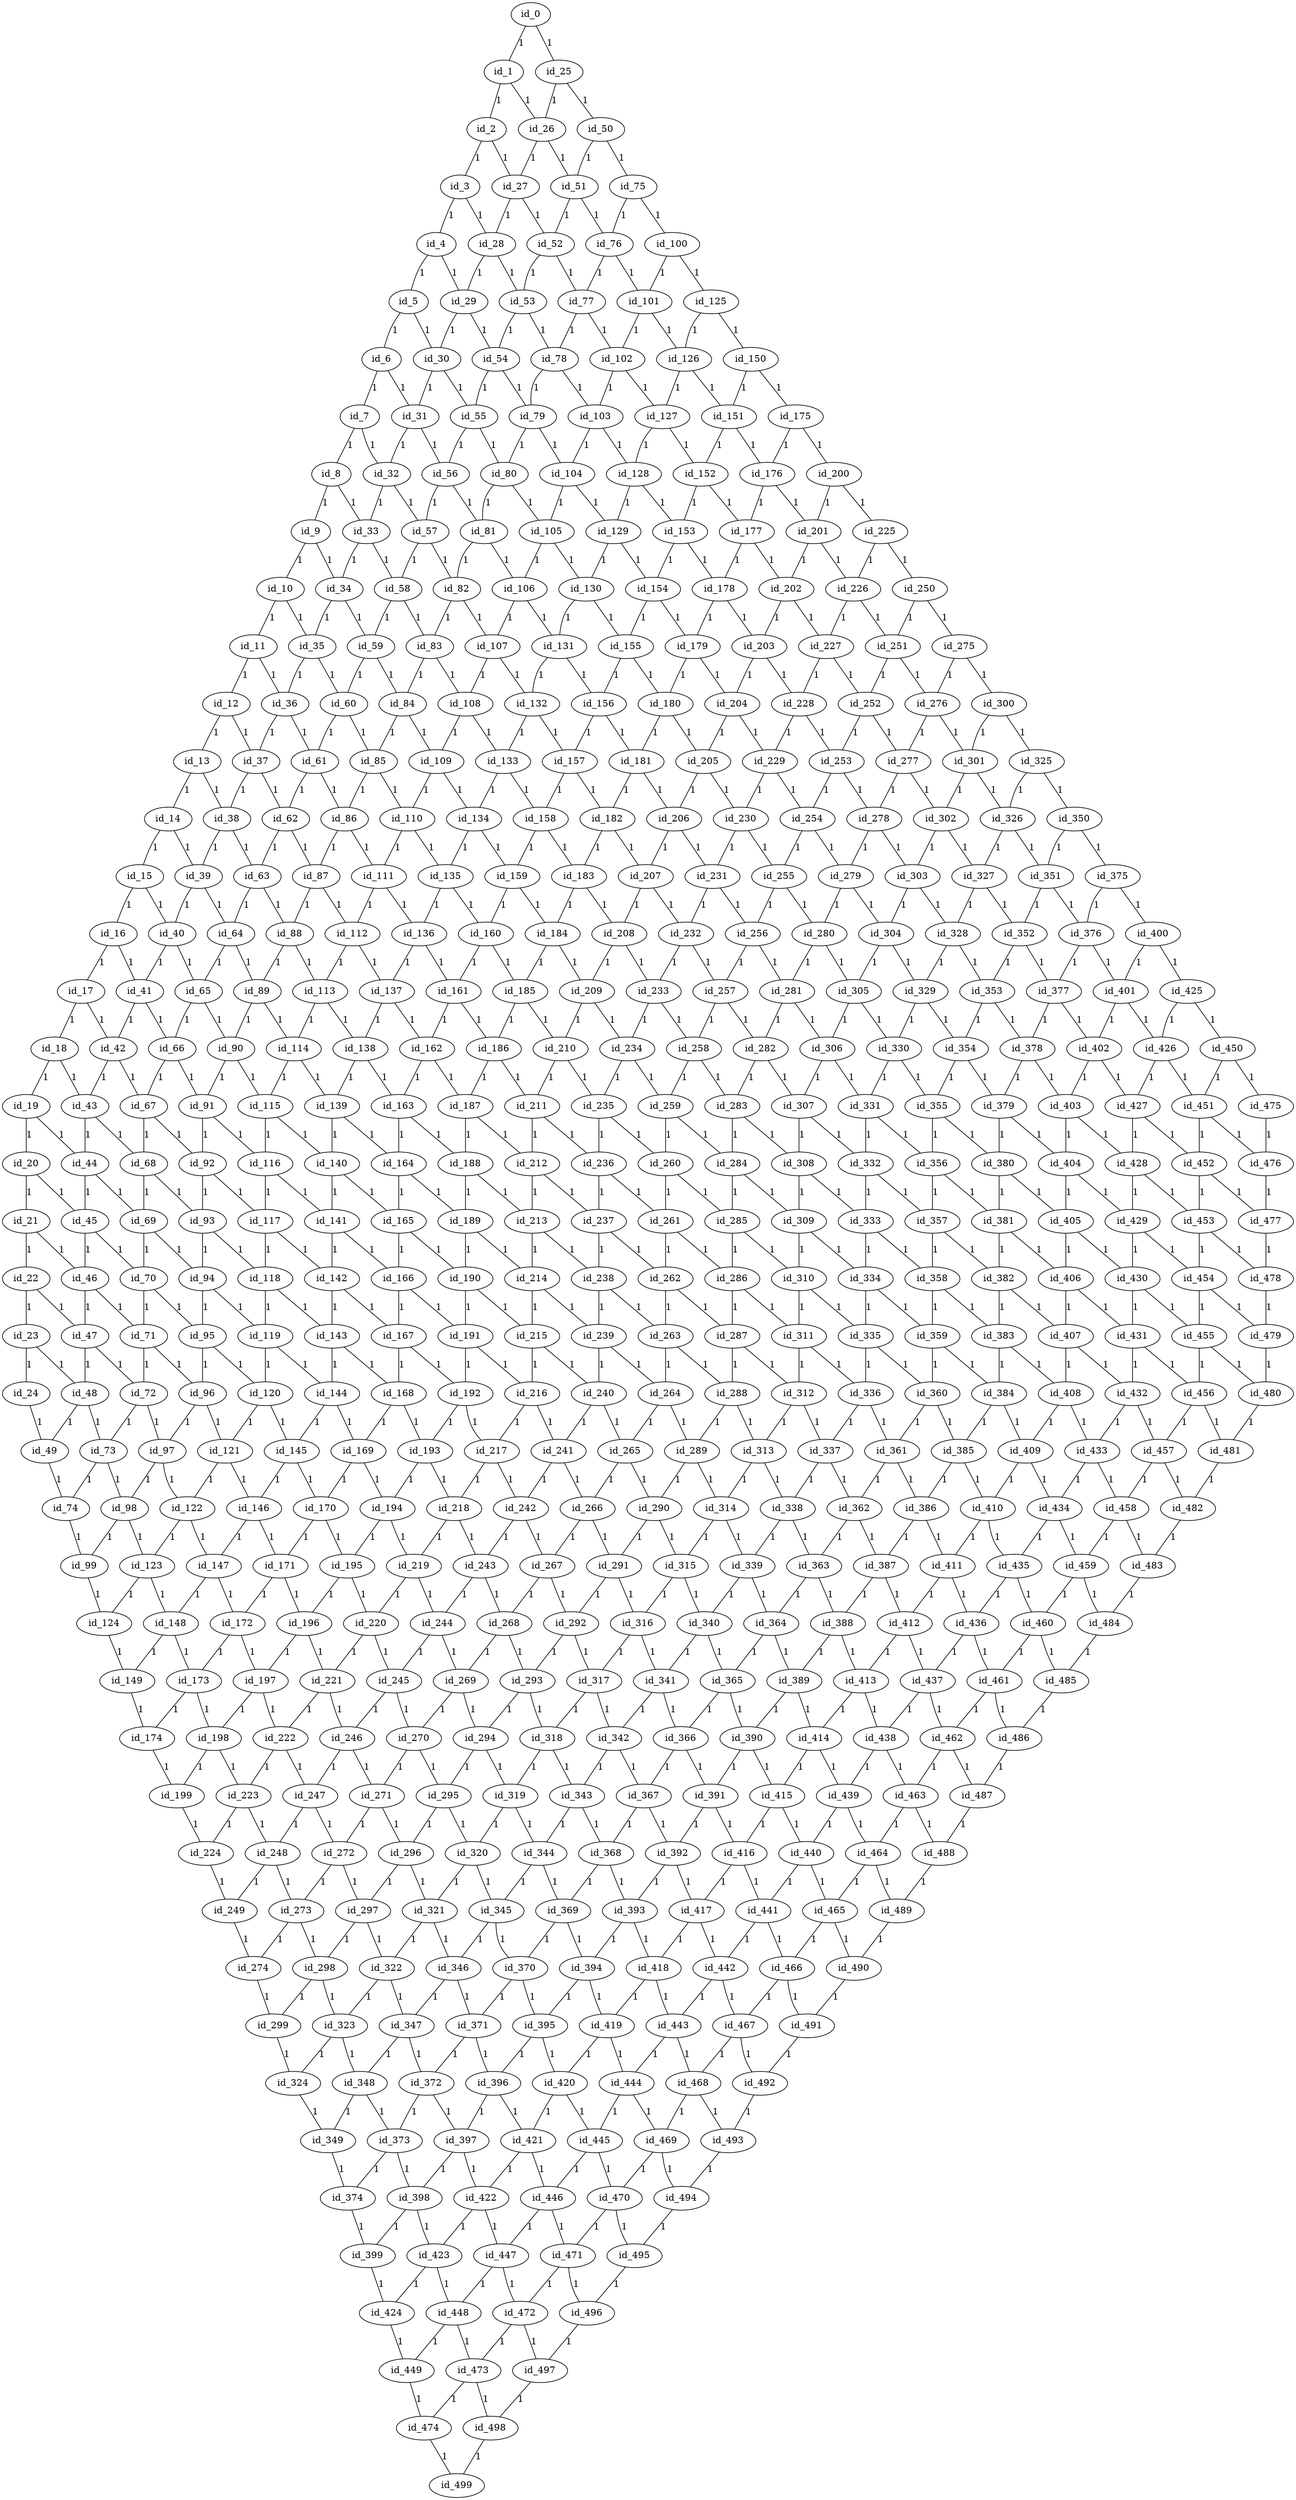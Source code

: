 graph GR{
id_0;
id_1;
id_2;
id_3;
id_4;
id_5;
id_6;
id_7;
id_8;
id_9;
id_10;
id_11;
id_12;
id_13;
id_14;
id_15;
id_16;
id_17;
id_18;
id_19;
id_20;
id_21;
id_22;
id_23;
id_24;
id_25;
id_26;
id_27;
id_28;
id_29;
id_30;
id_31;
id_32;
id_33;
id_34;
id_35;
id_36;
id_37;
id_38;
id_39;
id_40;
id_41;
id_42;
id_43;
id_44;
id_45;
id_46;
id_47;
id_48;
id_49;
id_50;
id_51;
id_52;
id_53;
id_54;
id_55;
id_56;
id_57;
id_58;
id_59;
id_60;
id_61;
id_62;
id_63;
id_64;
id_65;
id_66;
id_67;
id_68;
id_69;
id_70;
id_71;
id_72;
id_73;
id_74;
id_75;
id_76;
id_77;
id_78;
id_79;
id_80;
id_81;
id_82;
id_83;
id_84;
id_85;
id_86;
id_87;
id_88;
id_89;
id_90;
id_91;
id_92;
id_93;
id_94;
id_95;
id_96;
id_97;
id_98;
id_99;
id_100;
id_101;
id_102;
id_103;
id_104;
id_105;
id_106;
id_107;
id_108;
id_109;
id_110;
id_111;
id_112;
id_113;
id_114;
id_115;
id_116;
id_117;
id_118;
id_119;
id_120;
id_121;
id_122;
id_123;
id_124;
id_125;
id_126;
id_127;
id_128;
id_129;
id_130;
id_131;
id_132;
id_133;
id_134;
id_135;
id_136;
id_137;
id_138;
id_139;
id_140;
id_141;
id_142;
id_143;
id_144;
id_145;
id_146;
id_147;
id_148;
id_149;
id_150;
id_151;
id_152;
id_153;
id_154;
id_155;
id_156;
id_157;
id_158;
id_159;
id_160;
id_161;
id_162;
id_163;
id_164;
id_165;
id_166;
id_167;
id_168;
id_169;
id_170;
id_171;
id_172;
id_173;
id_174;
id_175;
id_176;
id_177;
id_178;
id_179;
id_180;
id_181;
id_182;
id_183;
id_184;
id_185;
id_186;
id_187;
id_188;
id_189;
id_190;
id_191;
id_192;
id_193;
id_194;
id_195;
id_196;
id_197;
id_198;
id_199;
id_200;
id_201;
id_202;
id_203;
id_204;
id_205;
id_206;
id_207;
id_208;
id_209;
id_210;
id_211;
id_212;
id_213;
id_214;
id_215;
id_216;
id_217;
id_218;
id_219;
id_220;
id_221;
id_222;
id_223;
id_224;
id_225;
id_226;
id_227;
id_228;
id_229;
id_230;
id_231;
id_232;
id_233;
id_234;
id_235;
id_236;
id_237;
id_238;
id_239;
id_240;
id_241;
id_242;
id_243;
id_244;
id_245;
id_246;
id_247;
id_248;
id_249;
id_250;
id_251;
id_252;
id_253;
id_254;
id_255;
id_256;
id_257;
id_258;
id_259;
id_260;
id_261;
id_262;
id_263;
id_264;
id_265;
id_266;
id_267;
id_268;
id_269;
id_270;
id_271;
id_272;
id_273;
id_274;
id_275;
id_276;
id_277;
id_278;
id_279;
id_280;
id_281;
id_282;
id_283;
id_284;
id_285;
id_286;
id_287;
id_288;
id_289;
id_290;
id_291;
id_292;
id_293;
id_294;
id_295;
id_296;
id_297;
id_298;
id_299;
id_300;
id_301;
id_302;
id_303;
id_304;
id_305;
id_306;
id_307;
id_308;
id_309;
id_310;
id_311;
id_312;
id_313;
id_314;
id_315;
id_316;
id_317;
id_318;
id_319;
id_320;
id_321;
id_322;
id_323;
id_324;
id_325;
id_326;
id_327;
id_328;
id_329;
id_330;
id_331;
id_332;
id_333;
id_334;
id_335;
id_336;
id_337;
id_338;
id_339;
id_340;
id_341;
id_342;
id_343;
id_344;
id_345;
id_346;
id_347;
id_348;
id_349;
id_350;
id_351;
id_352;
id_353;
id_354;
id_355;
id_356;
id_357;
id_358;
id_359;
id_360;
id_361;
id_362;
id_363;
id_364;
id_365;
id_366;
id_367;
id_368;
id_369;
id_370;
id_371;
id_372;
id_373;
id_374;
id_375;
id_376;
id_377;
id_378;
id_379;
id_380;
id_381;
id_382;
id_383;
id_384;
id_385;
id_386;
id_387;
id_388;
id_389;
id_390;
id_391;
id_392;
id_393;
id_394;
id_395;
id_396;
id_397;
id_398;
id_399;
id_400;
id_401;
id_402;
id_403;
id_404;
id_405;
id_406;
id_407;
id_408;
id_409;
id_410;
id_411;
id_412;
id_413;
id_414;
id_415;
id_416;
id_417;
id_418;
id_419;
id_420;
id_421;
id_422;
id_423;
id_424;
id_425;
id_426;
id_427;
id_428;
id_429;
id_430;
id_431;
id_432;
id_433;
id_434;
id_435;
id_436;
id_437;
id_438;
id_439;
id_440;
id_441;
id_442;
id_443;
id_444;
id_445;
id_446;
id_447;
id_448;
id_449;
id_450;
id_451;
id_452;
id_453;
id_454;
id_455;
id_456;
id_457;
id_458;
id_459;
id_460;
id_461;
id_462;
id_463;
id_464;
id_465;
id_466;
id_467;
id_468;
id_469;
id_470;
id_471;
id_472;
id_473;
id_474;
id_475;
id_476;
id_477;
id_478;
id_479;
id_480;
id_481;
id_482;
id_483;
id_484;
id_485;
id_486;
id_487;
id_488;
id_489;
id_490;
id_491;
id_492;
id_493;
id_494;
id_495;
id_496;
id_497;
id_498;
id_499;
id_0--id_1[label=1];
id_1--id_2[label=1];
id_2--id_3[label=1];
id_3--id_4[label=1];
id_4--id_5[label=1];
id_5--id_6[label=1];
id_6--id_7[label=1];
id_7--id_8[label=1];
id_8--id_9[label=1];
id_9--id_10[label=1];
id_10--id_11[label=1];
id_11--id_12[label=1];
id_12--id_13[label=1];
id_13--id_14[label=1];
id_14--id_15[label=1];
id_15--id_16[label=1];
id_16--id_17[label=1];
id_17--id_18[label=1];
id_18--id_19[label=1];
id_19--id_20[label=1];
id_20--id_21[label=1];
id_21--id_22[label=1];
id_22--id_23[label=1];
id_23--id_24[label=1];
id_25--id_26[label=1];
id_26--id_27[label=1];
id_27--id_28[label=1];
id_28--id_29[label=1];
id_29--id_30[label=1];
id_30--id_31[label=1];
id_31--id_32[label=1];
id_32--id_33[label=1];
id_33--id_34[label=1];
id_34--id_35[label=1];
id_35--id_36[label=1];
id_36--id_37[label=1];
id_37--id_38[label=1];
id_38--id_39[label=1];
id_39--id_40[label=1];
id_40--id_41[label=1];
id_41--id_42[label=1];
id_42--id_43[label=1];
id_43--id_44[label=1];
id_44--id_45[label=1];
id_45--id_46[label=1];
id_46--id_47[label=1];
id_47--id_48[label=1];
id_48--id_49[label=1];
id_50--id_51[label=1];
id_51--id_52[label=1];
id_52--id_53[label=1];
id_53--id_54[label=1];
id_54--id_55[label=1];
id_55--id_56[label=1];
id_56--id_57[label=1];
id_57--id_58[label=1];
id_58--id_59[label=1];
id_59--id_60[label=1];
id_60--id_61[label=1];
id_61--id_62[label=1];
id_62--id_63[label=1];
id_63--id_64[label=1];
id_64--id_65[label=1];
id_65--id_66[label=1];
id_66--id_67[label=1];
id_67--id_68[label=1];
id_68--id_69[label=1];
id_69--id_70[label=1];
id_70--id_71[label=1];
id_71--id_72[label=1];
id_72--id_73[label=1];
id_73--id_74[label=1];
id_75--id_76[label=1];
id_76--id_77[label=1];
id_77--id_78[label=1];
id_78--id_79[label=1];
id_79--id_80[label=1];
id_80--id_81[label=1];
id_81--id_82[label=1];
id_82--id_83[label=1];
id_83--id_84[label=1];
id_84--id_85[label=1];
id_85--id_86[label=1];
id_86--id_87[label=1];
id_87--id_88[label=1];
id_88--id_89[label=1];
id_89--id_90[label=1];
id_90--id_91[label=1];
id_91--id_92[label=1];
id_92--id_93[label=1];
id_93--id_94[label=1];
id_94--id_95[label=1];
id_95--id_96[label=1];
id_96--id_97[label=1];
id_97--id_98[label=1];
id_98--id_99[label=1];
id_100--id_101[label=1];
id_101--id_102[label=1];
id_102--id_103[label=1];
id_103--id_104[label=1];
id_104--id_105[label=1];
id_105--id_106[label=1];
id_106--id_107[label=1];
id_107--id_108[label=1];
id_108--id_109[label=1];
id_109--id_110[label=1];
id_110--id_111[label=1];
id_111--id_112[label=1];
id_112--id_113[label=1];
id_113--id_114[label=1];
id_114--id_115[label=1];
id_115--id_116[label=1];
id_116--id_117[label=1];
id_117--id_118[label=1];
id_118--id_119[label=1];
id_119--id_120[label=1];
id_120--id_121[label=1];
id_121--id_122[label=1];
id_122--id_123[label=1];
id_123--id_124[label=1];
id_125--id_126[label=1];
id_126--id_127[label=1];
id_127--id_128[label=1];
id_128--id_129[label=1];
id_129--id_130[label=1];
id_130--id_131[label=1];
id_131--id_132[label=1];
id_132--id_133[label=1];
id_133--id_134[label=1];
id_134--id_135[label=1];
id_135--id_136[label=1];
id_136--id_137[label=1];
id_137--id_138[label=1];
id_138--id_139[label=1];
id_139--id_140[label=1];
id_140--id_141[label=1];
id_141--id_142[label=1];
id_142--id_143[label=1];
id_143--id_144[label=1];
id_144--id_145[label=1];
id_145--id_146[label=1];
id_146--id_147[label=1];
id_147--id_148[label=1];
id_148--id_149[label=1];
id_150--id_151[label=1];
id_151--id_152[label=1];
id_152--id_153[label=1];
id_153--id_154[label=1];
id_154--id_155[label=1];
id_155--id_156[label=1];
id_156--id_157[label=1];
id_157--id_158[label=1];
id_158--id_159[label=1];
id_159--id_160[label=1];
id_160--id_161[label=1];
id_161--id_162[label=1];
id_162--id_163[label=1];
id_163--id_164[label=1];
id_164--id_165[label=1];
id_165--id_166[label=1];
id_166--id_167[label=1];
id_167--id_168[label=1];
id_168--id_169[label=1];
id_169--id_170[label=1];
id_170--id_171[label=1];
id_171--id_172[label=1];
id_172--id_173[label=1];
id_173--id_174[label=1];
id_175--id_176[label=1];
id_176--id_177[label=1];
id_177--id_178[label=1];
id_178--id_179[label=1];
id_179--id_180[label=1];
id_180--id_181[label=1];
id_181--id_182[label=1];
id_182--id_183[label=1];
id_183--id_184[label=1];
id_184--id_185[label=1];
id_185--id_186[label=1];
id_186--id_187[label=1];
id_187--id_188[label=1];
id_188--id_189[label=1];
id_189--id_190[label=1];
id_190--id_191[label=1];
id_191--id_192[label=1];
id_192--id_193[label=1];
id_193--id_194[label=1];
id_194--id_195[label=1];
id_195--id_196[label=1];
id_196--id_197[label=1];
id_197--id_198[label=1];
id_198--id_199[label=1];
id_200--id_201[label=1];
id_201--id_202[label=1];
id_202--id_203[label=1];
id_203--id_204[label=1];
id_204--id_205[label=1];
id_205--id_206[label=1];
id_206--id_207[label=1];
id_207--id_208[label=1];
id_208--id_209[label=1];
id_209--id_210[label=1];
id_210--id_211[label=1];
id_211--id_212[label=1];
id_212--id_213[label=1];
id_213--id_214[label=1];
id_214--id_215[label=1];
id_215--id_216[label=1];
id_216--id_217[label=1];
id_217--id_218[label=1];
id_218--id_219[label=1];
id_219--id_220[label=1];
id_220--id_221[label=1];
id_221--id_222[label=1];
id_222--id_223[label=1];
id_223--id_224[label=1];
id_225--id_226[label=1];
id_226--id_227[label=1];
id_227--id_228[label=1];
id_228--id_229[label=1];
id_229--id_230[label=1];
id_230--id_231[label=1];
id_231--id_232[label=1];
id_232--id_233[label=1];
id_233--id_234[label=1];
id_234--id_235[label=1];
id_235--id_236[label=1];
id_236--id_237[label=1];
id_237--id_238[label=1];
id_238--id_239[label=1];
id_239--id_240[label=1];
id_240--id_241[label=1];
id_241--id_242[label=1];
id_242--id_243[label=1];
id_243--id_244[label=1];
id_244--id_245[label=1];
id_245--id_246[label=1];
id_246--id_247[label=1];
id_247--id_248[label=1];
id_248--id_249[label=1];
id_250--id_251[label=1];
id_251--id_252[label=1];
id_252--id_253[label=1];
id_253--id_254[label=1];
id_254--id_255[label=1];
id_255--id_256[label=1];
id_256--id_257[label=1];
id_257--id_258[label=1];
id_258--id_259[label=1];
id_259--id_260[label=1];
id_260--id_261[label=1];
id_261--id_262[label=1];
id_262--id_263[label=1];
id_263--id_264[label=1];
id_264--id_265[label=1];
id_265--id_266[label=1];
id_266--id_267[label=1];
id_267--id_268[label=1];
id_268--id_269[label=1];
id_269--id_270[label=1];
id_270--id_271[label=1];
id_271--id_272[label=1];
id_272--id_273[label=1];
id_273--id_274[label=1];
id_275--id_276[label=1];
id_276--id_277[label=1];
id_277--id_278[label=1];
id_278--id_279[label=1];
id_279--id_280[label=1];
id_280--id_281[label=1];
id_281--id_282[label=1];
id_282--id_283[label=1];
id_283--id_284[label=1];
id_284--id_285[label=1];
id_285--id_286[label=1];
id_286--id_287[label=1];
id_287--id_288[label=1];
id_288--id_289[label=1];
id_289--id_290[label=1];
id_290--id_291[label=1];
id_291--id_292[label=1];
id_292--id_293[label=1];
id_293--id_294[label=1];
id_294--id_295[label=1];
id_295--id_296[label=1];
id_296--id_297[label=1];
id_297--id_298[label=1];
id_298--id_299[label=1];
id_300--id_301[label=1];
id_301--id_302[label=1];
id_302--id_303[label=1];
id_303--id_304[label=1];
id_304--id_305[label=1];
id_305--id_306[label=1];
id_306--id_307[label=1];
id_307--id_308[label=1];
id_308--id_309[label=1];
id_309--id_310[label=1];
id_310--id_311[label=1];
id_311--id_312[label=1];
id_312--id_313[label=1];
id_313--id_314[label=1];
id_314--id_315[label=1];
id_315--id_316[label=1];
id_316--id_317[label=1];
id_317--id_318[label=1];
id_318--id_319[label=1];
id_319--id_320[label=1];
id_320--id_321[label=1];
id_321--id_322[label=1];
id_322--id_323[label=1];
id_323--id_324[label=1];
id_325--id_326[label=1];
id_326--id_327[label=1];
id_327--id_328[label=1];
id_328--id_329[label=1];
id_329--id_330[label=1];
id_330--id_331[label=1];
id_331--id_332[label=1];
id_332--id_333[label=1];
id_333--id_334[label=1];
id_334--id_335[label=1];
id_335--id_336[label=1];
id_336--id_337[label=1];
id_337--id_338[label=1];
id_338--id_339[label=1];
id_339--id_340[label=1];
id_340--id_341[label=1];
id_341--id_342[label=1];
id_342--id_343[label=1];
id_343--id_344[label=1];
id_344--id_345[label=1];
id_345--id_346[label=1];
id_346--id_347[label=1];
id_347--id_348[label=1];
id_348--id_349[label=1];
id_350--id_351[label=1];
id_351--id_352[label=1];
id_352--id_353[label=1];
id_353--id_354[label=1];
id_354--id_355[label=1];
id_355--id_356[label=1];
id_356--id_357[label=1];
id_357--id_358[label=1];
id_358--id_359[label=1];
id_359--id_360[label=1];
id_360--id_361[label=1];
id_361--id_362[label=1];
id_362--id_363[label=1];
id_363--id_364[label=1];
id_364--id_365[label=1];
id_365--id_366[label=1];
id_366--id_367[label=1];
id_367--id_368[label=1];
id_368--id_369[label=1];
id_369--id_370[label=1];
id_370--id_371[label=1];
id_371--id_372[label=1];
id_372--id_373[label=1];
id_373--id_374[label=1];
id_375--id_376[label=1];
id_376--id_377[label=1];
id_377--id_378[label=1];
id_378--id_379[label=1];
id_379--id_380[label=1];
id_380--id_381[label=1];
id_381--id_382[label=1];
id_382--id_383[label=1];
id_383--id_384[label=1];
id_384--id_385[label=1];
id_385--id_386[label=1];
id_386--id_387[label=1];
id_387--id_388[label=1];
id_388--id_389[label=1];
id_389--id_390[label=1];
id_390--id_391[label=1];
id_391--id_392[label=1];
id_392--id_393[label=1];
id_393--id_394[label=1];
id_394--id_395[label=1];
id_395--id_396[label=1];
id_396--id_397[label=1];
id_397--id_398[label=1];
id_398--id_399[label=1];
id_400--id_401[label=1];
id_401--id_402[label=1];
id_402--id_403[label=1];
id_403--id_404[label=1];
id_404--id_405[label=1];
id_405--id_406[label=1];
id_406--id_407[label=1];
id_407--id_408[label=1];
id_408--id_409[label=1];
id_409--id_410[label=1];
id_410--id_411[label=1];
id_411--id_412[label=1];
id_412--id_413[label=1];
id_413--id_414[label=1];
id_414--id_415[label=1];
id_415--id_416[label=1];
id_416--id_417[label=1];
id_417--id_418[label=1];
id_418--id_419[label=1];
id_419--id_420[label=1];
id_420--id_421[label=1];
id_421--id_422[label=1];
id_422--id_423[label=1];
id_423--id_424[label=1];
id_425--id_426[label=1];
id_426--id_427[label=1];
id_427--id_428[label=1];
id_428--id_429[label=1];
id_429--id_430[label=1];
id_430--id_431[label=1];
id_431--id_432[label=1];
id_432--id_433[label=1];
id_433--id_434[label=1];
id_434--id_435[label=1];
id_435--id_436[label=1];
id_436--id_437[label=1];
id_437--id_438[label=1];
id_438--id_439[label=1];
id_439--id_440[label=1];
id_440--id_441[label=1];
id_441--id_442[label=1];
id_442--id_443[label=1];
id_443--id_444[label=1];
id_444--id_445[label=1];
id_445--id_446[label=1];
id_446--id_447[label=1];
id_447--id_448[label=1];
id_448--id_449[label=1];
id_450--id_451[label=1];
id_451--id_452[label=1];
id_452--id_453[label=1];
id_453--id_454[label=1];
id_454--id_455[label=1];
id_455--id_456[label=1];
id_456--id_457[label=1];
id_457--id_458[label=1];
id_458--id_459[label=1];
id_459--id_460[label=1];
id_460--id_461[label=1];
id_461--id_462[label=1];
id_462--id_463[label=1];
id_463--id_464[label=1];
id_464--id_465[label=1];
id_465--id_466[label=1];
id_466--id_467[label=1];
id_467--id_468[label=1];
id_468--id_469[label=1];
id_469--id_470[label=1];
id_470--id_471[label=1];
id_471--id_472[label=1];
id_472--id_473[label=1];
id_473--id_474[label=1];
id_475--id_476[label=1];
id_476--id_477[label=1];
id_477--id_478[label=1];
id_478--id_479[label=1];
id_479--id_480[label=1];
id_480--id_481[label=1];
id_481--id_482[label=1];
id_482--id_483[label=1];
id_483--id_484[label=1];
id_484--id_485[label=1];
id_485--id_486[label=1];
id_486--id_487[label=1];
id_487--id_488[label=1];
id_488--id_489[label=1];
id_489--id_490[label=1];
id_490--id_491[label=1];
id_491--id_492[label=1];
id_492--id_493[label=1];
id_493--id_494[label=1];
id_494--id_495[label=1];
id_495--id_496[label=1];
id_496--id_497[label=1];
id_497--id_498[label=1];
id_498--id_499[label=1];
id_0--id_25[label=1];
id_1--id_26[label=1];
id_2--id_27[label=1];
id_3--id_28[label=1];
id_4--id_29[label=1];
id_5--id_30[label=1];
id_6--id_31[label=1];
id_7--id_32[label=1];
id_8--id_33[label=1];
id_9--id_34[label=1];
id_10--id_35[label=1];
id_11--id_36[label=1];
id_12--id_37[label=1];
id_13--id_38[label=1];
id_14--id_39[label=1];
id_15--id_40[label=1];
id_16--id_41[label=1];
id_17--id_42[label=1];
id_18--id_43[label=1];
id_19--id_44[label=1];
id_20--id_45[label=1];
id_21--id_46[label=1];
id_22--id_47[label=1];
id_23--id_48[label=1];
id_24--id_49[label=1];
id_25--id_50[label=1];
id_26--id_51[label=1];
id_27--id_52[label=1];
id_28--id_53[label=1];
id_29--id_54[label=1];
id_30--id_55[label=1];
id_31--id_56[label=1];
id_32--id_57[label=1];
id_33--id_58[label=1];
id_34--id_59[label=1];
id_35--id_60[label=1];
id_36--id_61[label=1];
id_37--id_62[label=1];
id_38--id_63[label=1];
id_39--id_64[label=1];
id_40--id_65[label=1];
id_41--id_66[label=1];
id_42--id_67[label=1];
id_43--id_68[label=1];
id_44--id_69[label=1];
id_45--id_70[label=1];
id_46--id_71[label=1];
id_47--id_72[label=1];
id_48--id_73[label=1];
id_49--id_74[label=1];
id_50--id_75[label=1];
id_51--id_76[label=1];
id_52--id_77[label=1];
id_53--id_78[label=1];
id_54--id_79[label=1];
id_55--id_80[label=1];
id_56--id_81[label=1];
id_57--id_82[label=1];
id_58--id_83[label=1];
id_59--id_84[label=1];
id_60--id_85[label=1];
id_61--id_86[label=1];
id_62--id_87[label=1];
id_63--id_88[label=1];
id_64--id_89[label=1];
id_65--id_90[label=1];
id_66--id_91[label=1];
id_67--id_92[label=1];
id_68--id_93[label=1];
id_69--id_94[label=1];
id_70--id_95[label=1];
id_71--id_96[label=1];
id_72--id_97[label=1];
id_73--id_98[label=1];
id_74--id_99[label=1];
id_75--id_100[label=1];
id_76--id_101[label=1];
id_77--id_102[label=1];
id_78--id_103[label=1];
id_79--id_104[label=1];
id_80--id_105[label=1];
id_81--id_106[label=1];
id_82--id_107[label=1];
id_83--id_108[label=1];
id_84--id_109[label=1];
id_85--id_110[label=1];
id_86--id_111[label=1];
id_87--id_112[label=1];
id_88--id_113[label=1];
id_89--id_114[label=1];
id_90--id_115[label=1];
id_91--id_116[label=1];
id_92--id_117[label=1];
id_93--id_118[label=1];
id_94--id_119[label=1];
id_95--id_120[label=1];
id_96--id_121[label=1];
id_97--id_122[label=1];
id_98--id_123[label=1];
id_99--id_124[label=1];
id_100--id_125[label=1];
id_101--id_126[label=1];
id_102--id_127[label=1];
id_103--id_128[label=1];
id_104--id_129[label=1];
id_105--id_130[label=1];
id_106--id_131[label=1];
id_107--id_132[label=1];
id_108--id_133[label=1];
id_109--id_134[label=1];
id_110--id_135[label=1];
id_111--id_136[label=1];
id_112--id_137[label=1];
id_113--id_138[label=1];
id_114--id_139[label=1];
id_115--id_140[label=1];
id_116--id_141[label=1];
id_117--id_142[label=1];
id_118--id_143[label=1];
id_119--id_144[label=1];
id_120--id_145[label=1];
id_121--id_146[label=1];
id_122--id_147[label=1];
id_123--id_148[label=1];
id_124--id_149[label=1];
id_125--id_150[label=1];
id_126--id_151[label=1];
id_127--id_152[label=1];
id_128--id_153[label=1];
id_129--id_154[label=1];
id_130--id_155[label=1];
id_131--id_156[label=1];
id_132--id_157[label=1];
id_133--id_158[label=1];
id_134--id_159[label=1];
id_135--id_160[label=1];
id_136--id_161[label=1];
id_137--id_162[label=1];
id_138--id_163[label=1];
id_139--id_164[label=1];
id_140--id_165[label=1];
id_141--id_166[label=1];
id_142--id_167[label=1];
id_143--id_168[label=1];
id_144--id_169[label=1];
id_145--id_170[label=1];
id_146--id_171[label=1];
id_147--id_172[label=1];
id_148--id_173[label=1];
id_149--id_174[label=1];
id_150--id_175[label=1];
id_151--id_176[label=1];
id_152--id_177[label=1];
id_153--id_178[label=1];
id_154--id_179[label=1];
id_155--id_180[label=1];
id_156--id_181[label=1];
id_157--id_182[label=1];
id_158--id_183[label=1];
id_159--id_184[label=1];
id_160--id_185[label=1];
id_161--id_186[label=1];
id_162--id_187[label=1];
id_163--id_188[label=1];
id_164--id_189[label=1];
id_165--id_190[label=1];
id_166--id_191[label=1];
id_167--id_192[label=1];
id_168--id_193[label=1];
id_169--id_194[label=1];
id_170--id_195[label=1];
id_171--id_196[label=1];
id_172--id_197[label=1];
id_173--id_198[label=1];
id_174--id_199[label=1];
id_175--id_200[label=1];
id_176--id_201[label=1];
id_177--id_202[label=1];
id_178--id_203[label=1];
id_179--id_204[label=1];
id_180--id_205[label=1];
id_181--id_206[label=1];
id_182--id_207[label=1];
id_183--id_208[label=1];
id_184--id_209[label=1];
id_185--id_210[label=1];
id_186--id_211[label=1];
id_187--id_212[label=1];
id_188--id_213[label=1];
id_189--id_214[label=1];
id_190--id_215[label=1];
id_191--id_216[label=1];
id_192--id_217[label=1];
id_193--id_218[label=1];
id_194--id_219[label=1];
id_195--id_220[label=1];
id_196--id_221[label=1];
id_197--id_222[label=1];
id_198--id_223[label=1];
id_199--id_224[label=1];
id_200--id_225[label=1];
id_201--id_226[label=1];
id_202--id_227[label=1];
id_203--id_228[label=1];
id_204--id_229[label=1];
id_205--id_230[label=1];
id_206--id_231[label=1];
id_207--id_232[label=1];
id_208--id_233[label=1];
id_209--id_234[label=1];
id_210--id_235[label=1];
id_211--id_236[label=1];
id_212--id_237[label=1];
id_213--id_238[label=1];
id_214--id_239[label=1];
id_215--id_240[label=1];
id_216--id_241[label=1];
id_217--id_242[label=1];
id_218--id_243[label=1];
id_219--id_244[label=1];
id_220--id_245[label=1];
id_221--id_246[label=1];
id_222--id_247[label=1];
id_223--id_248[label=1];
id_224--id_249[label=1];
id_225--id_250[label=1];
id_226--id_251[label=1];
id_227--id_252[label=1];
id_228--id_253[label=1];
id_229--id_254[label=1];
id_230--id_255[label=1];
id_231--id_256[label=1];
id_232--id_257[label=1];
id_233--id_258[label=1];
id_234--id_259[label=1];
id_235--id_260[label=1];
id_236--id_261[label=1];
id_237--id_262[label=1];
id_238--id_263[label=1];
id_239--id_264[label=1];
id_240--id_265[label=1];
id_241--id_266[label=1];
id_242--id_267[label=1];
id_243--id_268[label=1];
id_244--id_269[label=1];
id_245--id_270[label=1];
id_246--id_271[label=1];
id_247--id_272[label=1];
id_248--id_273[label=1];
id_249--id_274[label=1];
id_250--id_275[label=1];
id_251--id_276[label=1];
id_252--id_277[label=1];
id_253--id_278[label=1];
id_254--id_279[label=1];
id_255--id_280[label=1];
id_256--id_281[label=1];
id_257--id_282[label=1];
id_258--id_283[label=1];
id_259--id_284[label=1];
id_260--id_285[label=1];
id_261--id_286[label=1];
id_262--id_287[label=1];
id_263--id_288[label=1];
id_264--id_289[label=1];
id_265--id_290[label=1];
id_266--id_291[label=1];
id_267--id_292[label=1];
id_268--id_293[label=1];
id_269--id_294[label=1];
id_270--id_295[label=1];
id_271--id_296[label=1];
id_272--id_297[label=1];
id_273--id_298[label=1];
id_274--id_299[label=1];
id_275--id_300[label=1];
id_276--id_301[label=1];
id_277--id_302[label=1];
id_278--id_303[label=1];
id_279--id_304[label=1];
id_280--id_305[label=1];
id_281--id_306[label=1];
id_282--id_307[label=1];
id_283--id_308[label=1];
id_284--id_309[label=1];
id_285--id_310[label=1];
id_286--id_311[label=1];
id_287--id_312[label=1];
id_288--id_313[label=1];
id_289--id_314[label=1];
id_290--id_315[label=1];
id_291--id_316[label=1];
id_292--id_317[label=1];
id_293--id_318[label=1];
id_294--id_319[label=1];
id_295--id_320[label=1];
id_296--id_321[label=1];
id_297--id_322[label=1];
id_298--id_323[label=1];
id_299--id_324[label=1];
id_300--id_325[label=1];
id_301--id_326[label=1];
id_302--id_327[label=1];
id_303--id_328[label=1];
id_304--id_329[label=1];
id_305--id_330[label=1];
id_306--id_331[label=1];
id_307--id_332[label=1];
id_308--id_333[label=1];
id_309--id_334[label=1];
id_310--id_335[label=1];
id_311--id_336[label=1];
id_312--id_337[label=1];
id_313--id_338[label=1];
id_314--id_339[label=1];
id_315--id_340[label=1];
id_316--id_341[label=1];
id_317--id_342[label=1];
id_318--id_343[label=1];
id_319--id_344[label=1];
id_320--id_345[label=1];
id_321--id_346[label=1];
id_322--id_347[label=1];
id_323--id_348[label=1];
id_324--id_349[label=1];
id_325--id_350[label=1];
id_326--id_351[label=1];
id_327--id_352[label=1];
id_328--id_353[label=1];
id_329--id_354[label=1];
id_330--id_355[label=1];
id_331--id_356[label=1];
id_332--id_357[label=1];
id_333--id_358[label=1];
id_334--id_359[label=1];
id_335--id_360[label=1];
id_336--id_361[label=1];
id_337--id_362[label=1];
id_338--id_363[label=1];
id_339--id_364[label=1];
id_340--id_365[label=1];
id_341--id_366[label=1];
id_342--id_367[label=1];
id_343--id_368[label=1];
id_344--id_369[label=1];
id_345--id_370[label=1];
id_346--id_371[label=1];
id_347--id_372[label=1];
id_348--id_373[label=1];
id_349--id_374[label=1];
id_350--id_375[label=1];
id_351--id_376[label=1];
id_352--id_377[label=1];
id_353--id_378[label=1];
id_354--id_379[label=1];
id_355--id_380[label=1];
id_356--id_381[label=1];
id_357--id_382[label=1];
id_358--id_383[label=1];
id_359--id_384[label=1];
id_360--id_385[label=1];
id_361--id_386[label=1];
id_362--id_387[label=1];
id_363--id_388[label=1];
id_364--id_389[label=1];
id_365--id_390[label=1];
id_366--id_391[label=1];
id_367--id_392[label=1];
id_368--id_393[label=1];
id_369--id_394[label=1];
id_370--id_395[label=1];
id_371--id_396[label=1];
id_372--id_397[label=1];
id_373--id_398[label=1];
id_374--id_399[label=1];
id_375--id_400[label=1];
id_376--id_401[label=1];
id_377--id_402[label=1];
id_378--id_403[label=1];
id_379--id_404[label=1];
id_380--id_405[label=1];
id_381--id_406[label=1];
id_382--id_407[label=1];
id_383--id_408[label=1];
id_384--id_409[label=1];
id_385--id_410[label=1];
id_386--id_411[label=1];
id_387--id_412[label=1];
id_388--id_413[label=1];
id_389--id_414[label=1];
id_390--id_415[label=1];
id_391--id_416[label=1];
id_392--id_417[label=1];
id_393--id_418[label=1];
id_394--id_419[label=1];
id_395--id_420[label=1];
id_396--id_421[label=1];
id_397--id_422[label=1];
id_398--id_423[label=1];
id_399--id_424[label=1];
id_400--id_425[label=1];
id_401--id_426[label=1];
id_402--id_427[label=1];
id_403--id_428[label=1];
id_404--id_429[label=1];
id_405--id_430[label=1];
id_406--id_431[label=1];
id_407--id_432[label=1];
id_408--id_433[label=1];
id_409--id_434[label=1];
id_410--id_435[label=1];
id_411--id_436[label=1];
id_412--id_437[label=1];
id_413--id_438[label=1];
id_414--id_439[label=1];
id_415--id_440[label=1];
id_416--id_441[label=1];
id_417--id_442[label=1];
id_418--id_443[label=1];
id_419--id_444[label=1];
id_420--id_445[label=1];
id_421--id_446[label=1];
id_422--id_447[label=1];
id_423--id_448[label=1];
id_424--id_449[label=1];
id_425--id_450[label=1];
id_426--id_451[label=1];
id_427--id_452[label=1];
id_428--id_453[label=1];
id_429--id_454[label=1];
id_430--id_455[label=1];
id_431--id_456[label=1];
id_432--id_457[label=1];
id_433--id_458[label=1];
id_434--id_459[label=1];
id_435--id_460[label=1];
id_436--id_461[label=1];
id_437--id_462[label=1];
id_438--id_463[label=1];
id_439--id_464[label=1];
id_440--id_465[label=1];
id_441--id_466[label=1];
id_442--id_467[label=1];
id_443--id_468[label=1];
id_444--id_469[label=1];
id_445--id_470[label=1];
id_446--id_471[label=1];
id_447--id_472[label=1];
id_448--id_473[label=1];
id_449--id_474[label=1];
id_450--id_475[label=1];
id_451--id_476[label=1];
id_452--id_477[label=1];
id_453--id_478[label=1];
id_454--id_479[label=1];
id_455--id_480[label=1];
id_456--id_481[label=1];
id_457--id_482[label=1];
id_458--id_483[label=1];
id_459--id_484[label=1];
id_460--id_485[label=1];
id_461--id_486[label=1];
id_462--id_487[label=1];
id_463--id_488[label=1];
id_464--id_489[label=1];
id_465--id_490[label=1];
id_466--id_491[label=1];
id_467--id_492[label=1];
id_468--id_493[label=1];
id_469--id_494[label=1];
id_470--id_495[label=1];
id_471--id_496[label=1];
id_472--id_497[label=1];
id_473--id_498[label=1];
id_474--id_499[label=1];
}